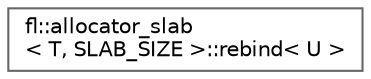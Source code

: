 digraph "Graphical Class Hierarchy"
{
 // INTERACTIVE_SVG=YES
 // LATEX_PDF_SIZE
  bgcolor="transparent";
  edge [fontname=Helvetica,fontsize=10,labelfontname=Helvetica,labelfontsize=10];
  node [fontname=Helvetica,fontsize=10,shape=box,height=0.2,width=0.4];
  rankdir="LR";
  Node0 [id="Node000000",label="fl::allocator_slab\l\< T, SLAB_SIZE \>::rebind\< U \>",height=0.2,width=0.4,color="grey40", fillcolor="white", style="filled",URL="$d2/d79/classfl_1_1allocator__slab.html#de/dd0/structfl_1_1allocator__slab_1_1rebind",tooltip=" "];
}
